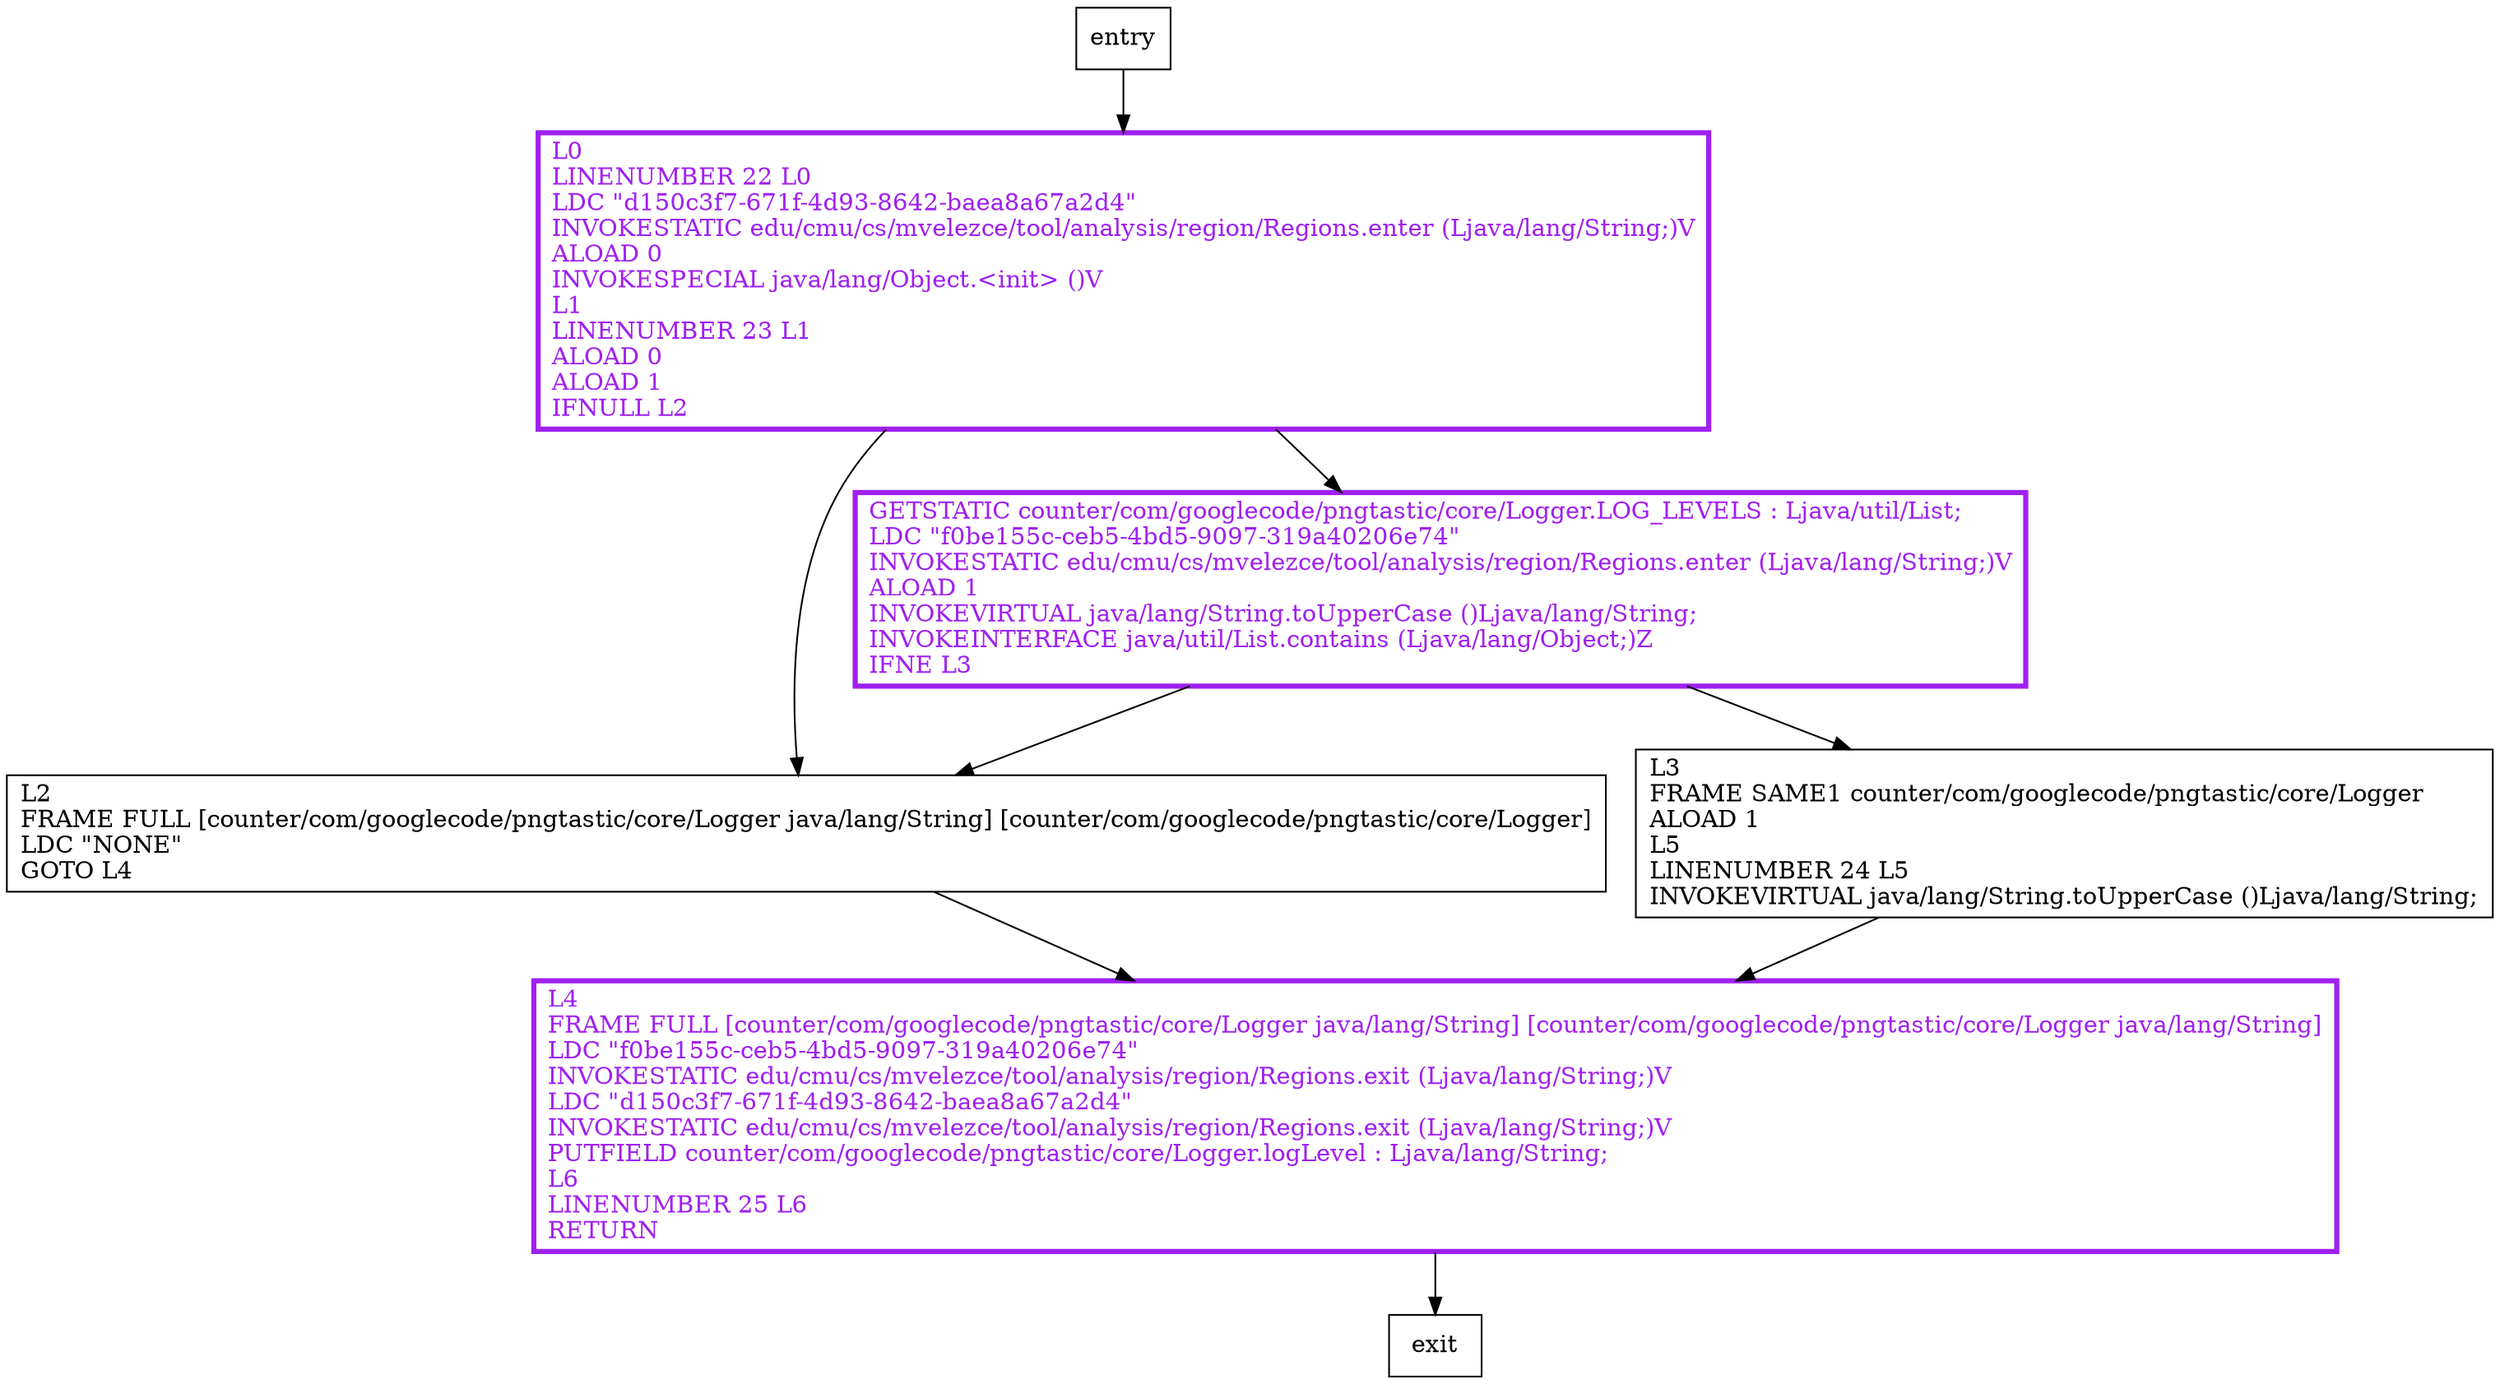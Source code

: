 digraph <init> {
node [shape=record];
242520397 [label="L3\lFRAME SAME1 counter/com/googlecode/pngtastic/core/Logger\lALOAD 1\lL5\lLINENUMBER 24 L5\lINVOKEVIRTUAL java/lang/String.toUpperCase ()Ljava/lang/String;\l"];
1755140654 [label="L4\lFRAME FULL [counter/com/googlecode/pngtastic/core/Logger java/lang/String] [counter/com/googlecode/pngtastic/core/Logger java/lang/String]\lLDC \"f0be155c-ceb5-4bd5-9097-319a40206e74\"\lINVOKESTATIC edu/cmu/cs/mvelezce/tool/analysis/region/Regions.exit (Ljava/lang/String;)V\lLDC \"d150c3f7-671f-4d93-8642-baea8a67a2d4\"\lINVOKESTATIC edu/cmu/cs/mvelezce/tool/analysis/region/Regions.exit (Ljava/lang/String;)V\lPUTFIELD counter/com/googlecode/pngtastic/core/Logger.logLevel : Ljava/lang/String;\lL6\lLINENUMBER 25 L6\lRETURN\l"];
1380175429 [label="L2\lFRAME FULL [counter/com/googlecode/pngtastic/core/Logger java/lang/String] [counter/com/googlecode/pngtastic/core/Logger]\lLDC \"NONE\"\lGOTO L4\l"];
1080348000 [label="L0\lLINENUMBER 22 L0\lLDC \"d150c3f7-671f-4d93-8642-baea8a67a2d4\"\lINVOKESTATIC edu/cmu/cs/mvelezce/tool/analysis/region/Regions.enter (Ljava/lang/String;)V\lALOAD 0\lINVOKESPECIAL java/lang/Object.\<init\> ()V\lL1\lLINENUMBER 23 L1\lALOAD 0\lALOAD 1\lIFNULL L2\l"];
1595476165 [label="GETSTATIC counter/com/googlecode/pngtastic/core/Logger.LOG_LEVELS : Ljava/util/List;\lLDC \"f0be155c-ceb5-4bd5-9097-319a40206e74\"\lINVOKESTATIC edu/cmu/cs/mvelezce/tool/analysis/region/Regions.enter (Ljava/lang/String;)V\lALOAD 1\lINVOKEVIRTUAL java/lang/String.toUpperCase ()Ljava/lang/String;\lINVOKEINTERFACE java/util/List.contains (Ljava/lang/Object;)Z\lIFNE L3\l"];
entry;
exit;
entry -> 1080348000;
242520397 -> 1755140654;
1755140654 -> exit;
1380175429 -> 1755140654;
1080348000 -> 1380175429;
1080348000 -> 1595476165;
1595476165 -> 242520397;
1595476165 -> 1380175429;
1755140654[fontcolor="purple", penwidth=3, color="purple"];
1080348000[fontcolor="purple", penwidth=3, color="purple"];
1595476165[fontcolor="purple", penwidth=3, color="purple"];
}
